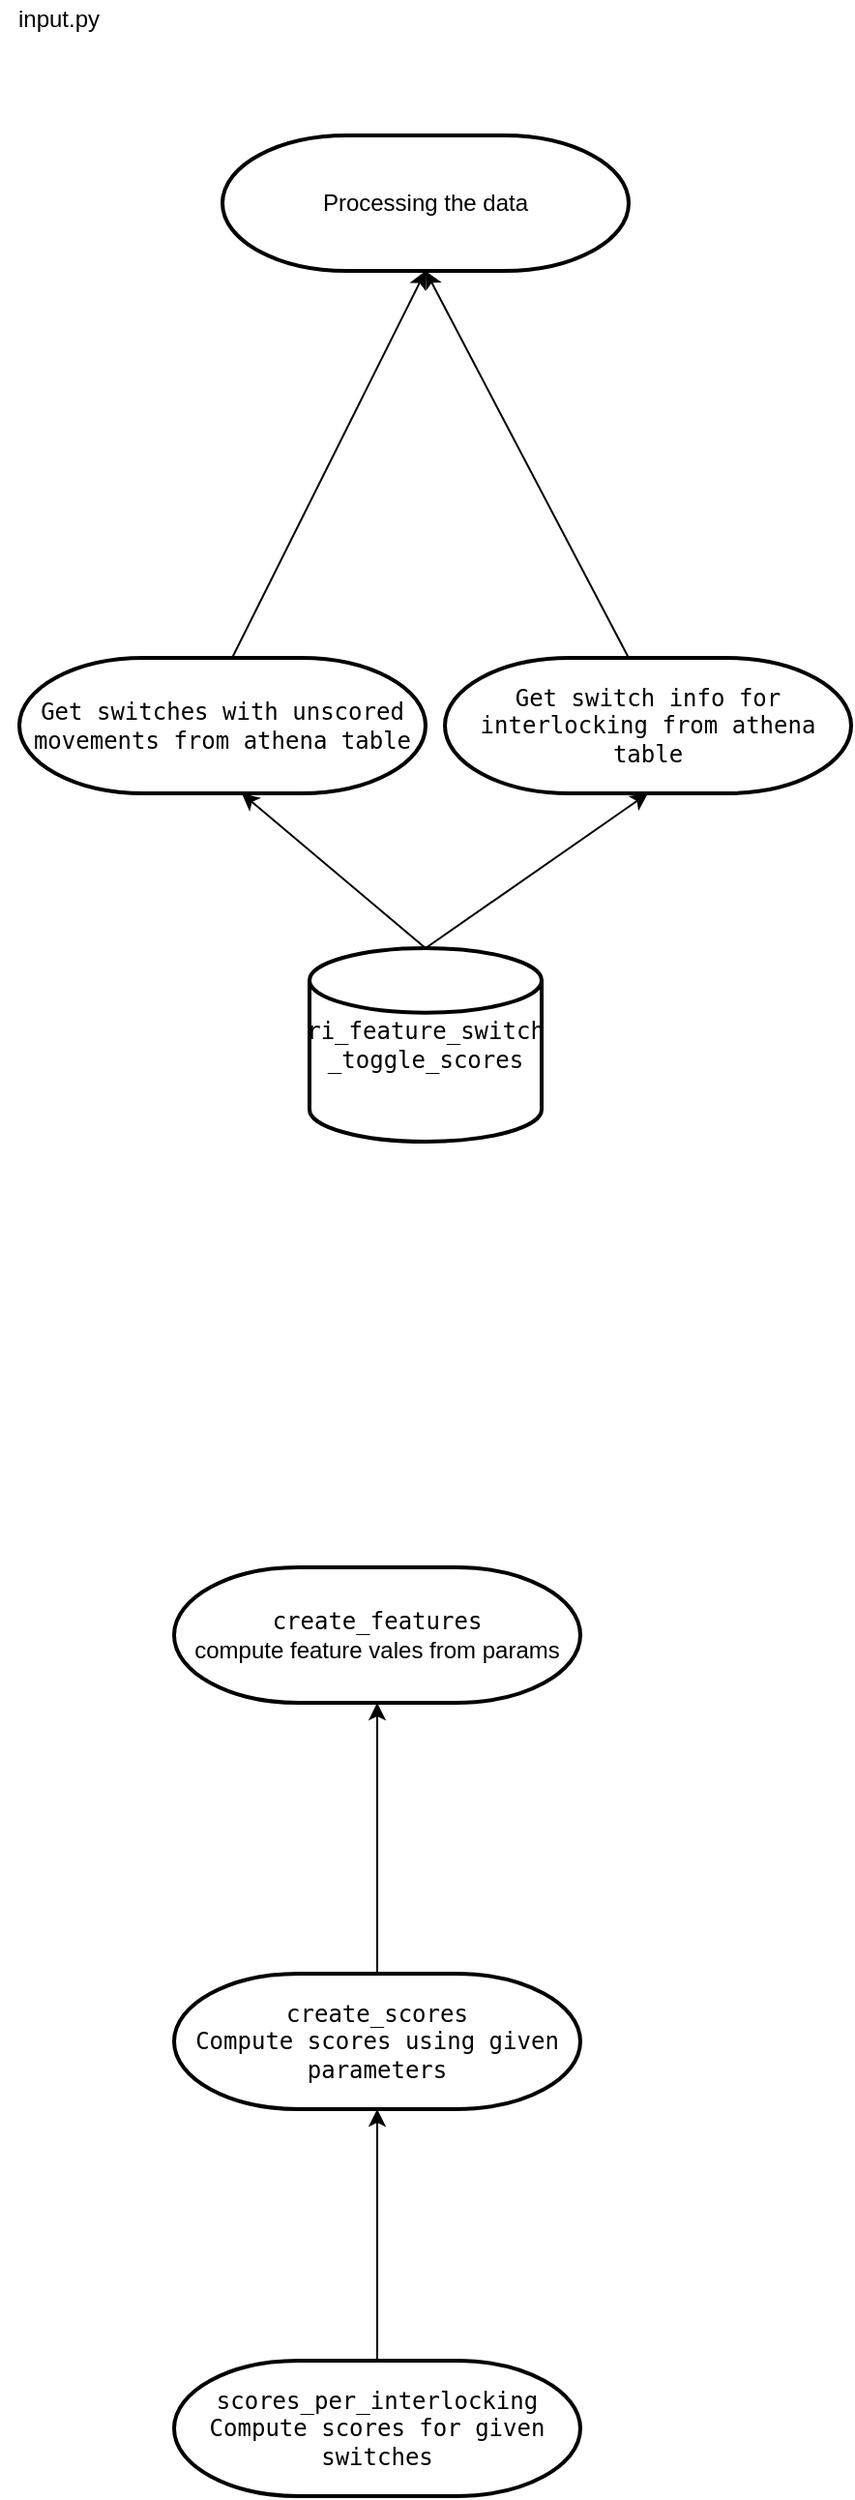 <mxfile version="16.5.3" type="github">
  <diagram id="4tYHTTuE27TbM3DsEGjK" name="Page-1">
    <mxGraphModel dx="1422" dy="762" grid="1" gridSize="10" guides="1" tooltips="1" connect="1" arrows="1" fold="1" page="1" pageScale="1" pageWidth="850" pageHeight="1100" math="0" shadow="0">
      <root>
        <mxCell id="0" />
        <mxCell id="1" parent="0" />
        <mxCell id="SrGeUaxLoBQll8gR-RI0-1" value="Processing the data" style="strokeWidth=2;html=1;shape=mxgraph.flowchart.terminator;whiteSpace=wrap;" parent="1" vertex="1">
          <mxGeometry x="125" y="70" width="210" height="70" as="geometry" />
        </mxCell>
        <mxCell id="SrGeUaxLoBQll8gR-RI0-2" value="&lt;code&gt;Get switch info for interlocking from athena table&lt;/code&gt;" style="strokeWidth=2;html=1;shape=mxgraph.flowchart.terminator;whiteSpace=wrap;" parent="1" vertex="1">
          <mxGeometry x="240" y="340" width="210" height="70" as="geometry" />
        </mxCell>
        <mxCell id="SrGeUaxLoBQll8gR-RI0-3" value="&lt;code&gt;Get switches with unscored movements from athena table&lt;/code&gt;" style="strokeWidth=2;html=1;shape=mxgraph.flowchart.terminator;whiteSpace=wrap;" parent="1" vertex="1">
          <mxGeometry x="20" y="340" width="210" height="70" as="geometry" />
        </mxCell>
        <mxCell id="SrGeUaxLoBQll8gR-RI0-4" value="&lt;code style=&quot;line-height: 1.2&quot;&gt;&lt;font style=&quot;font-size: 12px&quot;&gt;ri_feature_switch&lt;br&gt;_toggle_scores&lt;/font&gt;&lt;/code&gt;" style="strokeWidth=2;html=1;shape=mxgraph.flowchart.database;whiteSpace=wrap;" parent="1" vertex="1">
          <mxGeometry x="170" y="490" width="120" height="100" as="geometry" />
        </mxCell>
        <mxCell id="SrGeUaxLoBQll8gR-RI0-6" value="" style="endArrow=classic;html=1;rounded=0;fontSize=12;entryX=0.5;entryY=1;entryDx=0;entryDy=0;entryPerimeter=0;" parent="1" target="SrGeUaxLoBQll8gR-RI0-2" edge="1">
          <mxGeometry width="50" height="50" relative="1" as="geometry">
            <mxPoint x="230" y="490" as="sourcePoint" />
            <mxPoint x="280" y="440" as="targetPoint" />
          </mxGeometry>
        </mxCell>
        <mxCell id="SrGeUaxLoBQll8gR-RI0-7" value="" style="endArrow=classic;html=1;rounded=0;fontSize=12;entryX=0.5;entryY=1;entryDx=0;entryDy=0;entryPerimeter=0;exitX=0.5;exitY=0;exitDx=0;exitDy=0;exitPerimeter=0;" parent="1" source="SrGeUaxLoBQll8gR-RI0-4" edge="1">
          <mxGeometry width="50" height="50" relative="1" as="geometry">
            <mxPoint x="20" y="490" as="sourcePoint" />
            <mxPoint x="135" y="410" as="targetPoint" />
          </mxGeometry>
        </mxCell>
        <mxCell id="SrGeUaxLoBQll8gR-RI0-8" value="" style="endArrow=classic;html=1;rounded=0;fontSize=12;entryX=0.5;entryY=1;entryDx=0;entryDy=0;entryPerimeter=0;" parent="1" target="SrGeUaxLoBQll8gR-RI0-1" edge="1">
          <mxGeometry width="50" height="50" relative="1" as="geometry">
            <mxPoint x="130" y="340" as="sourcePoint" />
            <mxPoint x="180" y="290" as="targetPoint" />
          </mxGeometry>
        </mxCell>
        <mxCell id="SrGeUaxLoBQll8gR-RI0-9" value="" style="endArrow=classic;html=1;rounded=0;fontSize=12;entryX=0.5;entryY=1;entryDx=0;entryDy=0;entryPerimeter=0;" parent="1" target="SrGeUaxLoBQll8gR-RI0-1" edge="1">
          <mxGeometry width="50" height="50" relative="1" as="geometry">
            <mxPoint x="335" y="340" as="sourcePoint" />
            <mxPoint x="385" y="290" as="targetPoint" />
          </mxGeometry>
        </mxCell>
        <mxCell id="SrGeUaxLoBQll8gR-RI0-10" value="input.py" style="text;html=1;align=center;verticalAlign=middle;resizable=0;points=[];autosize=1;strokeColor=none;fillColor=none;fontSize=12;" parent="1" vertex="1">
          <mxGeometry x="10" width="60" height="20" as="geometry" />
        </mxCell>
        <mxCell id="AV2oiAc6VWrj1Y_JL4fa-1" value="&lt;code&gt;create_scores&lt;br&gt;&lt;/code&gt;&lt;code&gt;Compute scores using given parameters&lt;/code&gt;" style="strokeWidth=2;html=1;shape=mxgraph.flowchart.terminator;whiteSpace=wrap;" vertex="1" parent="1">
          <mxGeometry x="100" y="1020" width="210" height="70" as="geometry" />
        </mxCell>
        <mxCell id="AV2oiAc6VWrj1Y_JL4fa-2" value="&lt;code&gt;scores_per_interlocking&lt;br&gt;&lt;/code&gt;&lt;code&gt;Compute scores for given switches&lt;/code&gt;" style="strokeWidth=2;html=1;shape=mxgraph.flowchart.terminator;whiteSpace=wrap;" vertex="1" parent="1">
          <mxGeometry x="100" y="1220" width="210" height="70" as="geometry" />
        </mxCell>
        <mxCell id="AV2oiAc6VWrj1Y_JL4fa-3" value="&lt;code&gt;create_features&lt;br&gt;&lt;/code&gt;compute feature vales from params" style="strokeWidth=2;html=1;shape=mxgraph.flowchart.terminator;whiteSpace=wrap;" vertex="1" parent="1">
          <mxGeometry x="100" y="810" width="210" height="70" as="geometry" />
        </mxCell>
        <mxCell id="AV2oiAc6VWrj1Y_JL4fa-4" value="" style="endArrow=classic;html=1;rounded=0;fontSize=13;exitX=0.5;exitY=0;exitDx=0;exitDy=0;exitPerimeter=0;entryX=0.5;entryY=1;entryDx=0;entryDy=0;entryPerimeter=0;" edge="1" parent="1" source="AV2oiAc6VWrj1Y_JL4fa-2" target="AV2oiAc6VWrj1Y_JL4fa-1">
          <mxGeometry width="50" height="50" relative="1" as="geometry">
            <mxPoint x="200" y="1220" as="sourcePoint" />
            <mxPoint x="200" y="1090" as="targetPoint" />
          </mxGeometry>
        </mxCell>
        <mxCell id="AV2oiAc6VWrj1Y_JL4fa-5" value="" style="endArrow=classic;html=1;rounded=0;fontSize=13;entryX=0.5;entryY=1;entryDx=0;entryDy=0;entryPerimeter=0;exitX=0.5;exitY=0;exitDx=0;exitDy=0;exitPerimeter=0;" edge="1" parent="1" source="AV2oiAc6VWrj1Y_JL4fa-1" target="AV2oiAc6VWrj1Y_JL4fa-3">
          <mxGeometry width="50" height="50" relative="1" as="geometry">
            <mxPoint x="190" y="1020" as="sourcePoint" />
            <mxPoint x="240" y="970" as="targetPoint" />
          </mxGeometry>
        </mxCell>
      </root>
    </mxGraphModel>
  </diagram>
</mxfile>
